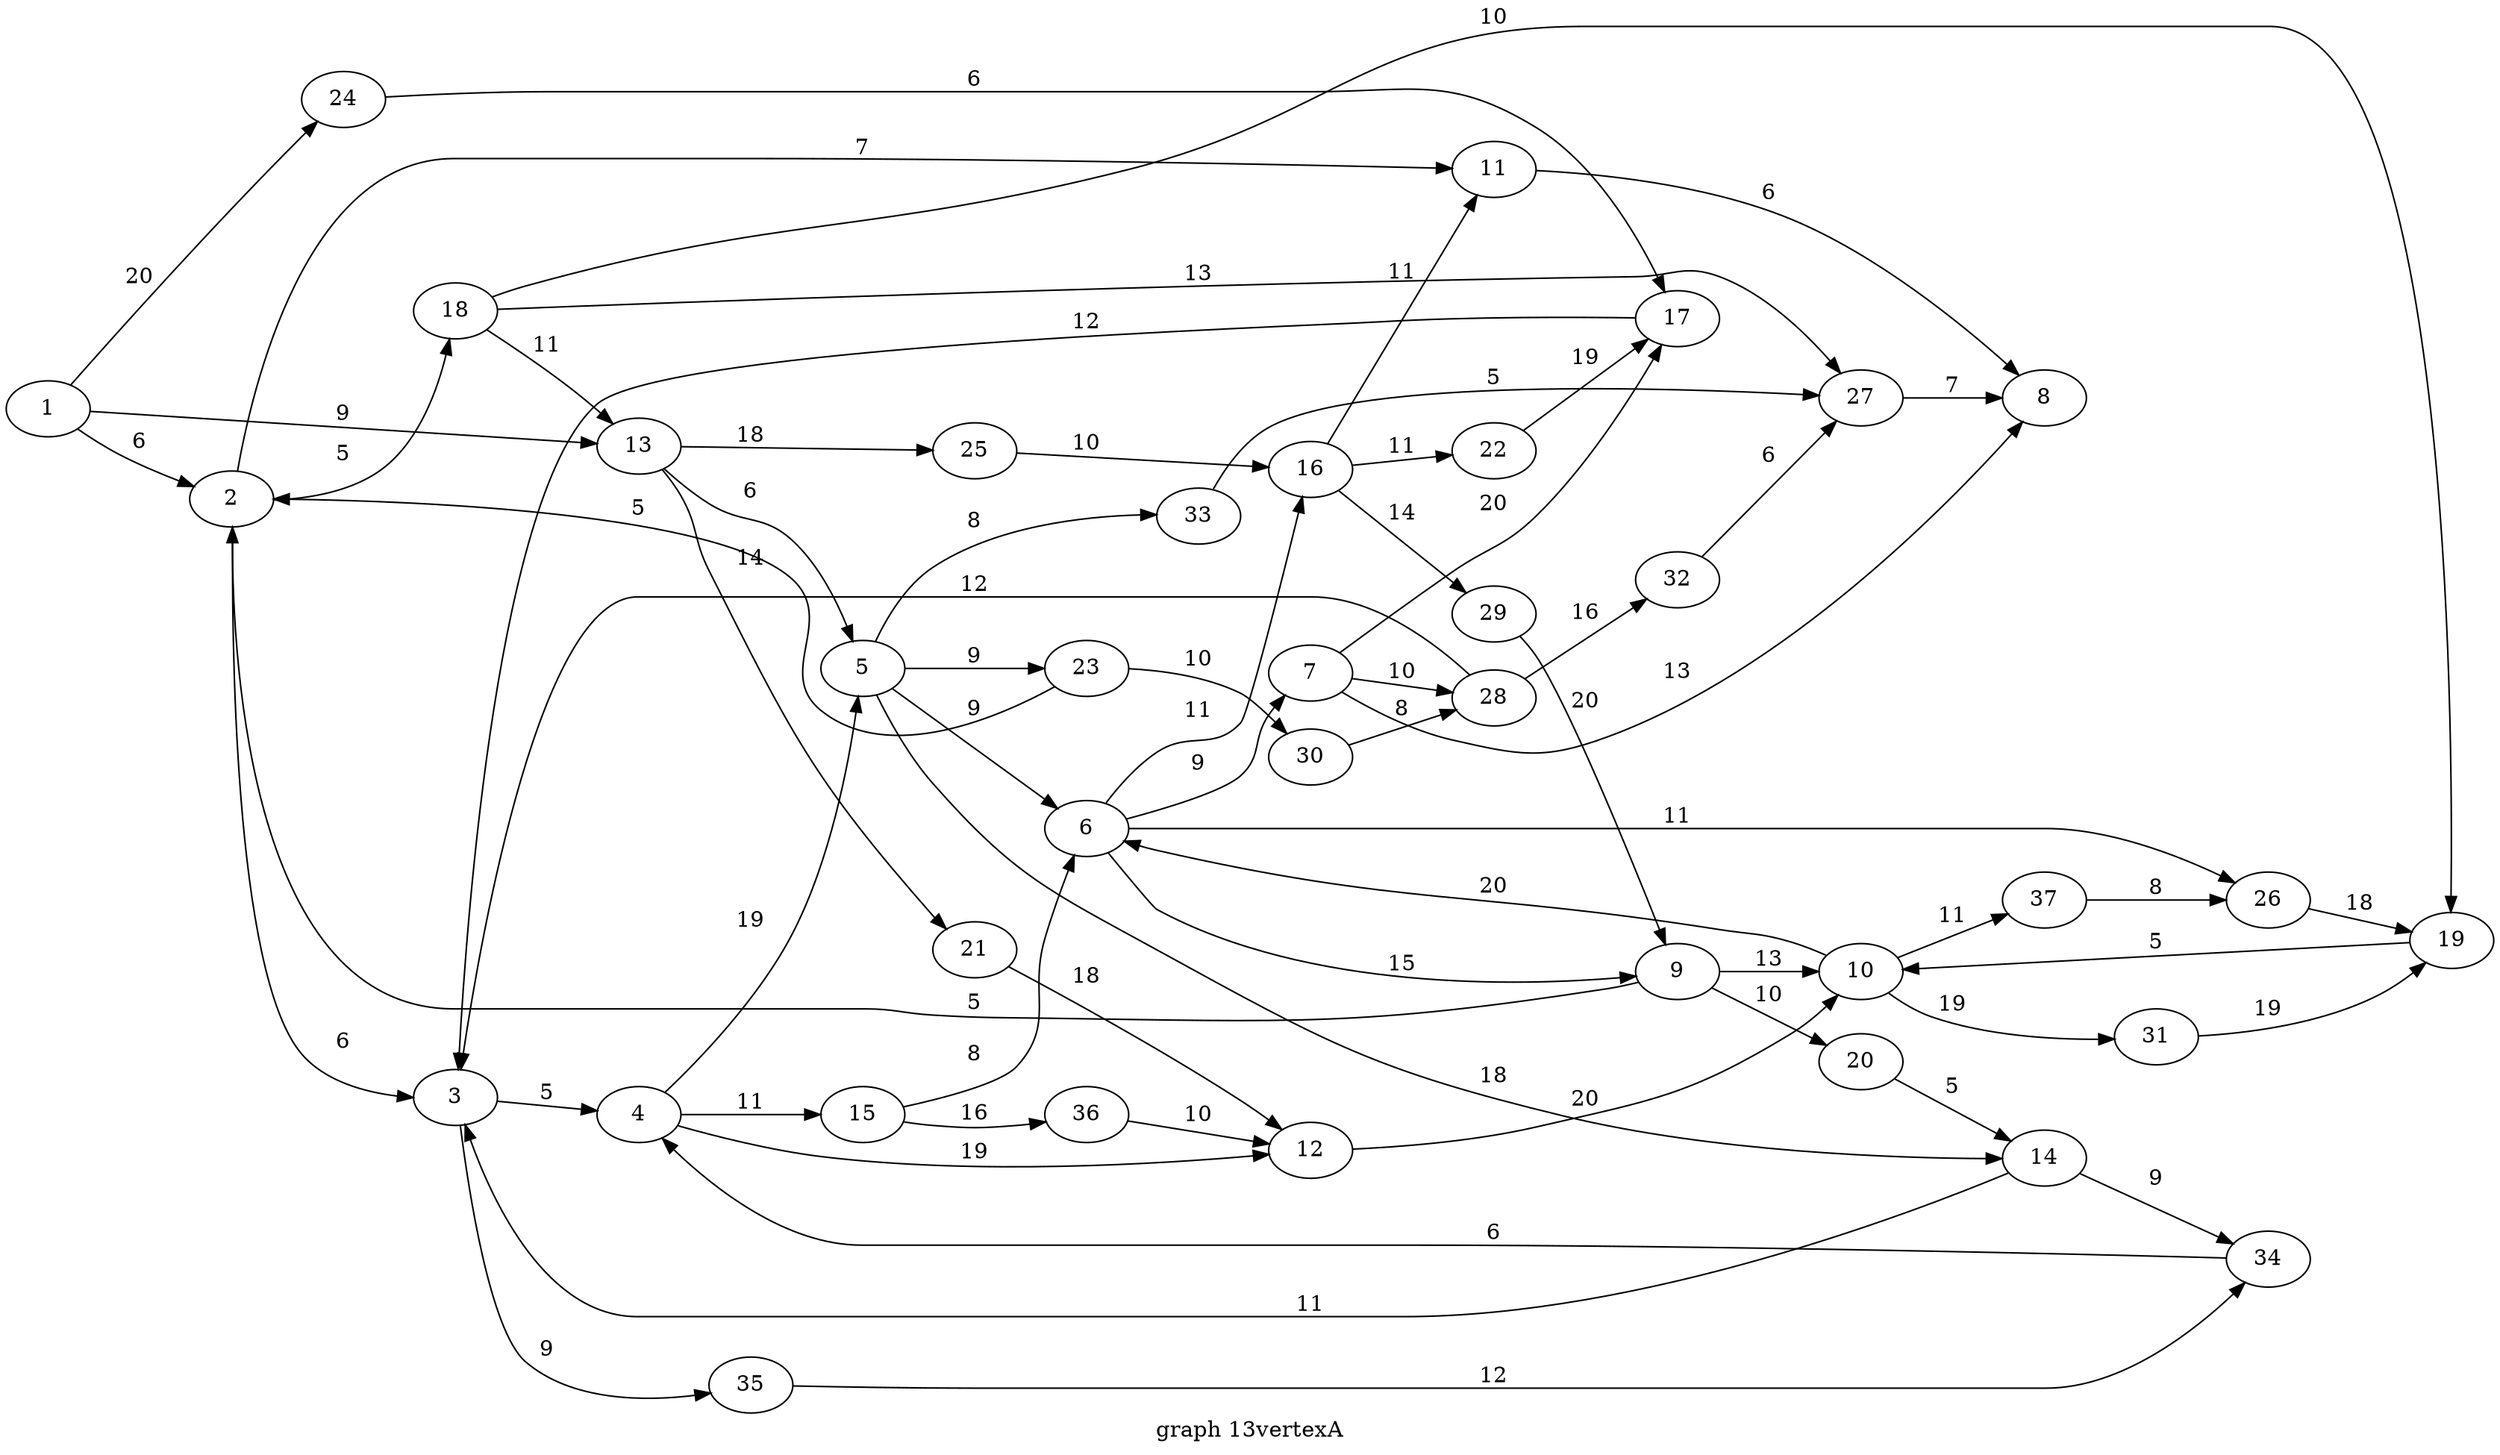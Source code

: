 digraph g{

rankdir = LR

1 -> 2 [label = " 6 "];
2 -> 3 [label = " 6 "];
3 -> 4 [label = " 5 "];
4 -> 5 [label = " 19 "];
5 -> 6 [label = " 9 "];
6 -> 7 [label = " 9 "];
7 -> 8 [label = " 13 "];
6 -> 9 [label = " 15 "];
9 -> 2 [label = " 5 "];
9 -> 10 [label = " 13 "];
10 -> 6 [label = " 20 "];
2 -> 11 [label = " 7 "];
11 -> 8 [label = " 6 "];
4 -> 12 [label = " 19 "];
12 -> 10 [label = " 20 "];
1 -> 13 [label = " 9 "];
13 -> 5 [label = " 6 "];
5 -> 14 [label = " 18 "];
14 -> 3 [label = " 11 "];
4 -> 15 [label = " 11 "];
15 -> 6 [label = " 8 "];
6 -> 16 [label = " 11 "];
16 -> 11 [label = " 11 "];
7 -> 17 [label = " 20 "];
17 -> 3 [label = " 12 "];
2 -> 18 [label = " 5 "];
18 -> 13 [label = " 11 "];
18 -> 19 [label = " 10 "];
19 -> 10 [label = " 5 "];
9 -> 20 [label = " 10 "];
20 -> 14 [label = " 5 "];
13 -> 21 [label = " 14 "];
21 -> 12 [label = " 18 "];
16 -> 22 [label = " 11 "];
22 -> 17 [label = " 19 "];
5 -> 23 [label = " 9 "];
23 -> 2 [label = " 5 "];
1 -> 24 [label = " 20 "];
24 -> 17 [label = " 6 "];
13 -> 25 [label = " 18 "];
25 -> 16 [label = " 10 "];
6 -> 26 [label = " 11 "];
26 -> 19 [label = " 18 "];
18 -> 27 [label = " 13 "];
27 -> 8 [label = " 7 "];
7 -> 28 [label = " 10 "];
28 -> 3 [label = " 12 "];
16 -> 29 [label = " 14 "];
29 -> 9 [label = " 20 "];
23 -> 30 [label = " 10 "];
30 -> 28 [label = " 8 "];
10 -> 31 [label = " 19 "];
31 -> 19 [label = " 19 "];
28 -> 32 [label = " 16 "];
32 -> 27 [label = " 6 "];
5 -> 33 [label = " 8 "];
33 -> 27 [label = " 5 "];
14 -> 34 [label = " 9 "];
34 -> 4 [label = " 6 "];
3 -> 35 [label = " 9 "];
35 -> 34 [label = " 12 "];
15 -> 36 [label = " 16 "];
36 -> 12 [label = " 10 "];
10 -> 37 [label = " 11 "];
37 -> 26 [label = " 8 "];

label = "graph 13vertexA"
}